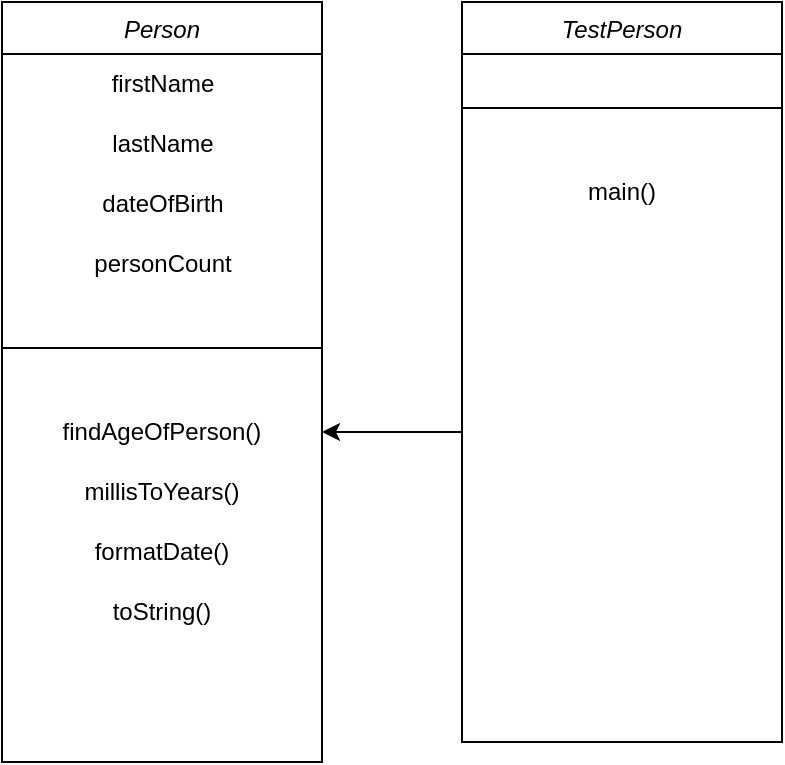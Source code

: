 <mxfile version="22.0.5" type="device">
  <diagram id="C5RBs43oDa-KdzZeNtuy" name="Page-1">
    <mxGraphModel dx="2026" dy="1153" grid="1" gridSize="10" guides="1" tooltips="1" connect="1" arrows="1" fold="1" page="1" pageScale="1" pageWidth="827" pageHeight="1169" math="0" shadow="0">
      <root>
        <mxCell id="WIyWlLk6GJQsqaUBKTNV-0" />
        <mxCell id="WIyWlLk6GJQsqaUBKTNV-1" parent="WIyWlLk6GJQsqaUBKTNV-0" />
        <mxCell id="zkfFHV4jXpPFQw0GAbJ--0" value="Person" style="swimlane;fontStyle=2;align=center;verticalAlign=top;childLayout=stackLayout;horizontal=1;startSize=26;horizontalStack=0;resizeParent=1;resizeLast=0;collapsible=1;marginBottom=0;rounded=0;shadow=0;strokeWidth=1;" parent="WIyWlLk6GJQsqaUBKTNV-1" vertex="1">
          <mxGeometry x="220" y="120" width="160" height="380" as="geometry">
            <mxRectangle x="230" y="140" width="160" height="26" as="alternateBounds" />
          </mxGeometry>
        </mxCell>
        <mxCell id="U7D0UGGvWpCNVHyeeR2U-15" value="firstName" style="text;html=1;align=center;verticalAlign=middle;resizable=0;points=[];autosize=1;strokeColor=none;fillColor=none;" vertex="1" parent="zkfFHV4jXpPFQw0GAbJ--0">
          <mxGeometry y="26" width="160" height="30" as="geometry" />
        </mxCell>
        <mxCell id="U7D0UGGvWpCNVHyeeR2U-16" value="lastName" style="text;html=1;align=center;verticalAlign=middle;resizable=0;points=[];autosize=1;strokeColor=none;fillColor=none;" vertex="1" parent="zkfFHV4jXpPFQw0GAbJ--0">
          <mxGeometry y="56" width="160" height="30" as="geometry" />
        </mxCell>
        <mxCell id="U7D0UGGvWpCNVHyeeR2U-17" value="dateOfBirth" style="text;html=1;align=center;verticalAlign=middle;resizable=0;points=[];autosize=1;strokeColor=none;fillColor=none;" vertex="1" parent="zkfFHV4jXpPFQw0GAbJ--0">
          <mxGeometry y="86" width="160" height="30" as="geometry" />
        </mxCell>
        <mxCell id="U7D0UGGvWpCNVHyeeR2U-18" value="personCount" style="text;html=1;align=center;verticalAlign=middle;resizable=0;points=[];autosize=1;strokeColor=none;fillColor=none;" vertex="1" parent="zkfFHV4jXpPFQw0GAbJ--0">
          <mxGeometry y="116" width="160" height="30" as="geometry" />
        </mxCell>
        <mxCell id="zkfFHV4jXpPFQw0GAbJ--4" value="" style="line;html=1;strokeWidth=1;align=left;verticalAlign=middle;spacingTop=-1;spacingLeft=3;spacingRight=3;rotatable=0;labelPosition=right;points=[];portConstraint=eastwest;" parent="zkfFHV4jXpPFQw0GAbJ--0" vertex="1">
          <mxGeometry y="146" width="160" height="54" as="geometry" />
        </mxCell>
        <mxCell id="U7D0UGGvWpCNVHyeeR2U-2" value="findAgeOfPerson()&lt;br&gt;" style="text;html=1;strokeColor=none;fillColor=none;align=center;verticalAlign=middle;whiteSpace=wrap;rounded=0;" vertex="1" parent="zkfFHV4jXpPFQw0GAbJ--0">
          <mxGeometry y="200" width="160" height="30" as="geometry" />
        </mxCell>
        <mxCell id="U7D0UGGvWpCNVHyeeR2U-19" value="millisToYears()" style="text;html=1;strokeColor=none;fillColor=none;align=center;verticalAlign=middle;whiteSpace=wrap;rounded=0;" vertex="1" parent="zkfFHV4jXpPFQw0GAbJ--0">
          <mxGeometry y="230" width="160" height="30" as="geometry" />
        </mxCell>
        <mxCell id="U7D0UGGvWpCNVHyeeR2U-20" value="formatDate()" style="text;html=1;strokeColor=none;fillColor=none;align=center;verticalAlign=middle;whiteSpace=wrap;rounded=0;" vertex="1" parent="zkfFHV4jXpPFQw0GAbJ--0">
          <mxGeometry y="260" width="160" height="30" as="geometry" />
        </mxCell>
        <mxCell id="U7D0UGGvWpCNVHyeeR2U-21" value="toString()" style="text;html=1;strokeColor=none;fillColor=none;align=center;verticalAlign=middle;whiteSpace=wrap;rounded=0;" vertex="1" parent="zkfFHV4jXpPFQw0GAbJ--0">
          <mxGeometry y="290" width="160" height="30" as="geometry" />
        </mxCell>
        <mxCell id="U7D0UGGvWpCNVHyeeR2U-1" value="&lt;div style=&quot;background-color:#1e1f22;color:#bcbec4&quot;&gt;&lt;pre style=&quot;font-family:&#39;JetBrains Mono&#39;,monospace;font-size:12.0pt;&quot;&gt;&lt;br&gt;&lt;/pre&gt;&lt;/div&gt;" style="text;html=1;align=center;verticalAlign=middle;resizable=0;points=[];autosize=1;strokeColor=none;fillColor=none;" vertex="1" parent="zkfFHV4jXpPFQw0GAbJ--0">
          <mxGeometry y="320" width="160" height="60" as="geometry" />
        </mxCell>
        <mxCell id="U7D0UGGvWpCNVHyeeR2U-7" value="TestPerson" style="swimlane;fontStyle=2;align=center;verticalAlign=top;childLayout=stackLayout;horizontal=1;startSize=26;horizontalStack=0;resizeParent=1;resizeLast=0;collapsible=1;marginBottom=0;rounded=0;shadow=0;strokeWidth=1;" vertex="1" parent="WIyWlLk6GJQsqaUBKTNV-1">
          <mxGeometry x="450" y="120" width="160" height="370" as="geometry">
            <mxRectangle x="230" y="140" width="160" height="26" as="alternateBounds" />
          </mxGeometry>
        </mxCell>
        <mxCell id="U7D0UGGvWpCNVHyeeR2U-8" value="" style="line;html=1;strokeWidth=1;align=left;verticalAlign=middle;spacingTop=-1;spacingLeft=3;spacingRight=3;rotatable=0;labelPosition=right;points=[];portConstraint=eastwest;" vertex="1" parent="U7D0UGGvWpCNVHyeeR2U-7">
          <mxGeometry y="26" width="160" height="54" as="geometry" />
        </mxCell>
        <mxCell id="U7D0UGGvWpCNVHyeeR2U-9" value="main()" style="text;html=1;strokeColor=none;fillColor=none;align=center;verticalAlign=middle;whiteSpace=wrap;rounded=0;" vertex="1" parent="U7D0UGGvWpCNVHyeeR2U-7">
          <mxGeometry y="80" width="160" height="30" as="geometry" />
        </mxCell>
        <mxCell id="U7D0UGGvWpCNVHyeeR2U-10" value="&lt;div style=&quot;background-color:#1e1f22;color:#bcbec4&quot;&gt;&lt;pre style=&quot;font-family:&#39;JetBrains Mono&#39;,monospace;font-size:12.0pt;&quot;&gt;&lt;br&gt;&lt;/pre&gt;&lt;/div&gt;" style="text;html=1;align=center;verticalAlign=middle;resizable=0;points=[];autosize=1;strokeColor=none;fillColor=none;" vertex="1" parent="U7D0UGGvWpCNVHyeeR2U-7">
          <mxGeometry y="110" width="160" height="60" as="geometry" />
        </mxCell>
        <mxCell id="U7D0UGGvWpCNVHyeeR2U-14" value="" style="endArrow=classic;html=1;rounded=0;entryX=1;entryY=0.5;entryDx=0;entryDy=0;" edge="1" parent="WIyWlLk6GJQsqaUBKTNV-1" target="U7D0UGGvWpCNVHyeeR2U-2">
          <mxGeometry width="50" height="50" relative="1" as="geometry">
            <mxPoint x="450" y="335" as="sourcePoint" />
            <mxPoint x="380" y="210" as="targetPoint" />
          </mxGeometry>
        </mxCell>
      </root>
    </mxGraphModel>
  </diagram>
</mxfile>
